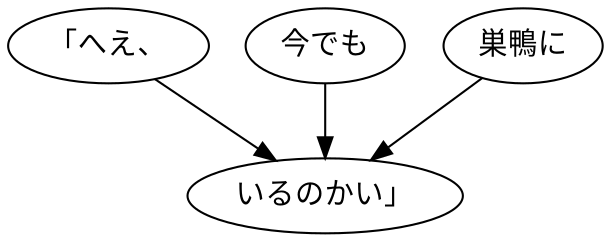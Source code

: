 digraph graph6156 {
	node0 [label="「へえ、"];
	node1 [label="今でも"];
	node2 [label="巣鴨に"];
	node3 [label="いるのかい」"];
	node0 -> node3;
	node1 -> node3;
	node2 -> node3;
}
